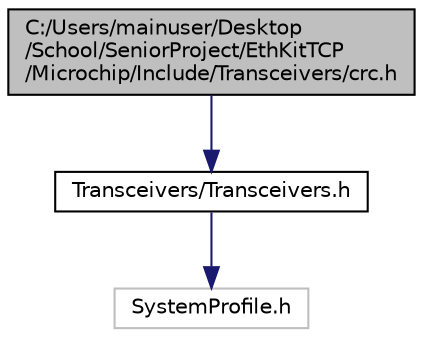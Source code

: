 digraph "C:/Users/mainuser/Desktop/School/SeniorProject/EthKitTCP/Microchip/Include/Transceivers/crc.h"
{
  edge [fontname="Helvetica",fontsize="10",labelfontname="Helvetica",labelfontsize="10"];
  node [fontname="Helvetica",fontsize="10",shape=record];
  Node1 [label="C:/Users/mainuser/Desktop\l/School/SeniorProject/EthKitTCP\l/Microchip/Include/Transceivers/crc.h",height=0.2,width=0.4,color="black", fillcolor="grey75", style="filled", fontcolor="black"];
  Node1 -> Node2 [color="midnightblue",fontsize="10",style="solid",fontname="Helvetica"];
  Node2 [label="Transceivers/Transceivers.h",height=0.2,width=0.4,color="black", fillcolor="white", style="filled",URL="$_transceivers_8h.html"];
  Node2 -> Node3 [color="midnightblue",fontsize="10",style="solid",fontname="Helvetica"];
  Node3 [label="SystemProfile.h",height=0.2,width=0.4,color="grey75", fillcolor="white", style="filled"];
}

